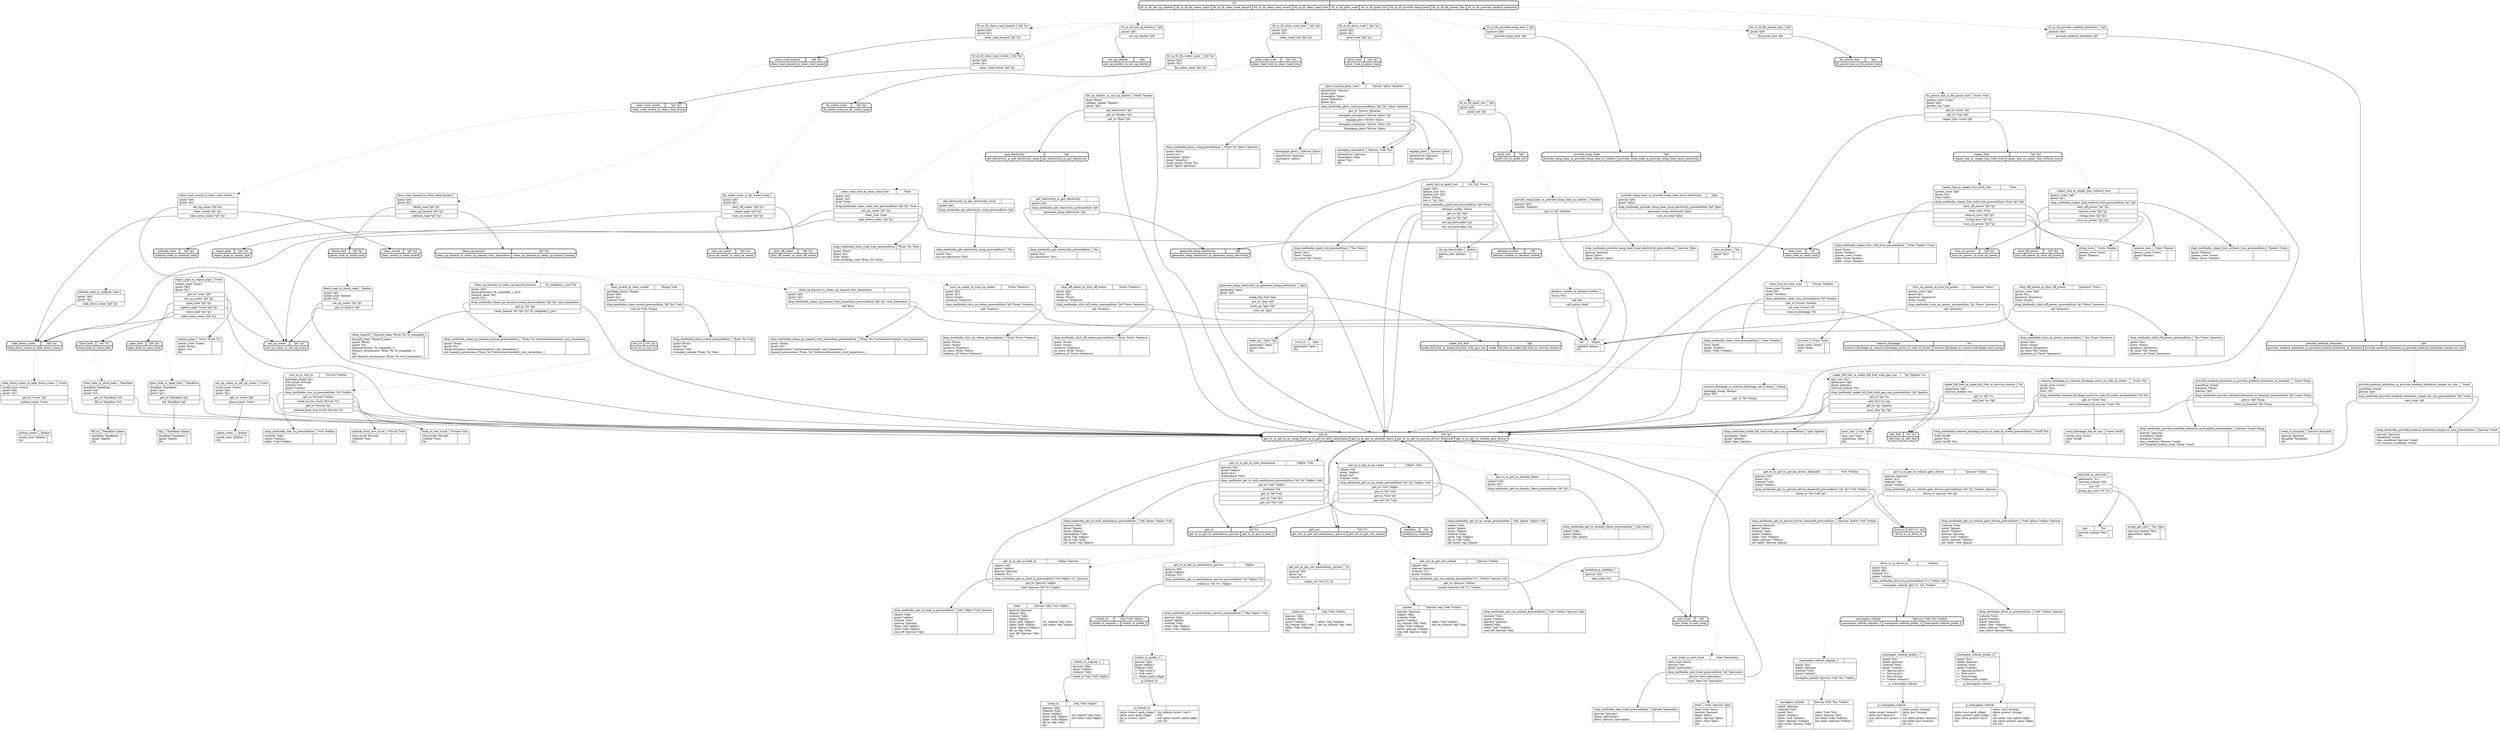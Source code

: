 // Generated by Hype
digraph "somedomain" {
  nodesep=1
  ranksep=1
  // Operators
  node [shape=record]
  "navegate_snowplow" [
    label="{{\N|?person ?veh ?loc}|{(plowdriver ?person)\l(snowplow ?veh)\l(point ?loc)\l(l4)\l|}}"
  ]
  "engage_plow" [
    label="{{\N|?person ?plow}|{(plowdriver ?person)\l(snowplow ?plow)\l(l4)\l|}}"
  ]
  "disengage_plow" [
    label="{{\N|?person ?plow}|{(plowdriver ?person)\l(snowplow ?plow)\l(l4)\l|}}"
  ]
  "navegate_vehicle" [
    label="{{\N|?person ?veh ?loc ?vehloc}|{(adult ?person)\l(vehicle ?veh)\l(point ?loc)\l(point ?vehloc)\l(atloc ?veh ?vehloc)\l(atloc ?person ?vehloc)\l(can_drive ?person ?veh)\l(l4)\l|(atloc ?veh ?loc)\l(atloc ?person ?loc)\lnot (atloc ?veh ?vehloc)\lnot (atloc ?person ?vehloc)\l}}"
  ]
  "climb_in" [
    label="{{\N|?obj ?veh ?objloc}|{(person ?obj)\l(vehicle ?veh)\l(point ?objloc)\l(atloc ?obj ?objloc)\l(atloc ?veh ?objloc)\l(fit_in ?obj ?veh)\l(l4)\l|(in_vehicle ?obj ?veh)\lnot (atloc ?obj ?objloc)\l}}"
  ]
  "climb_out" [
    label="{{\N|?obj ?veh ?vehloc}|{(person ?obj)\l(vehicle ?veh)\l(point ?vehloc)\l(in_vehicle ?obj ?veh)\l(atloc ?veh ?vehloc)\l(l4)\l|(atloc ?obj ?vehloc)\lnot (in_vehicle ?obj ?veh)\l}}"
  ]
  "load" [
    label="{{\N|?person ?obj ?veh ?objloc}|{(person ?person)\l(object ?obj)\l(vehicle ?veh)\l(point ?objloc)\l(atloc ?obj ?objloc)\l(atloc ?veh ?objloc)\l(atloc ?person ?objloc)\l(fit_in ?obj ?veh)\l(can_lift ?person ?obj)\l(l4)\l|(in_vehicle ?obj ?veh)\lnot (atloc ?obj ?objloc)\l}}"
  ]
  "unload" [
    label="{{\N|?person ?obj ?veh ?vehloc}|{(person ?person)\l(object ?obj)\l(vehicle ?veh)\l(point ?vehloc)\l(in_vehicle ?obj ?veh)\l(atloc ?veh ?vehloc)\l(atloc ?person ?vehloc)\l(can_lift ?person ?obj)\l(l4)\l|(atloc ?obj ?vehloc)\lnot (in_vehicle ?obj ?veh)\l}}"
  ]
  "treat" [
    label="{{\N|?emt ?person ?ploc}|{(emt_crew ?emt)\l(person ?person)\l(point ?ploc)\l(atloc ?person ?ploc)\l(atloc ?emt ?ploc)\l(l4)\l|}}"
  ]
  "treat_in_hospital" [
    label="{{\N|?person ?hospital}|{(person ?person)\l(hospital ?hospital)\l(l4)\l|}}"
  ]
  "call" [
    label="{{\N|?place}|{(callable ?place)\l(l4)\l|}}"
  ]
  "remove_wire" [
    label="{{\N|?crew ?lineloc}|{(power_crew ?crew)\l(point ?lineloc)\l(l4)\l|}}"
  ]
  "string_wire" [
    label="{{\N|?crew ?lineloc}|{(power_crew ?crew)\l(point ?lineloc)\l(l4)\l|}}"
  ]
  "carry_blockage_out_of_way" [
    label="{{\N|?crew ?stuff}|{(work_crew ?crew)\l(tree ?stuff)\l(l4)\l|}}"
  ]
  "cut_tree" [
    label="{{\N|?crew ?tree}|{(tree_crew ?crew)\l(tree ?tree)\l(l4)\l|}}"
  ]
  "hook_up" [
    label="{{\N|?gen ?loc}|{(generator ?gen)\l(point ?loc)\l(l4)\l|}}"
  ]
  "pour_into" [
    label="{{\N|?can ?gen}|{(gas_can ?can)\l(generator ?gen)\l(l4)\l|}}"
  ]
  "turn_on" [
    label="{{\N|?gen}|{(generator ?gen)\l(l4)\l|}}"
  ]
  "pay" [
    label="{{\N|?loc}|{(service_station ?loc)\l(l4)\l|}}"
  ]
  "pump_gas_into" [
    label="{{\N|?loc ?gen}|{(service_station ?loc)\l(generator ?gen)\l(l4)\l|}}"
  ]
  "turn_on_heat" [
    label="{{\N|?loc}|{(point ?loc)\l(l4)\l|}}"
  ]
  "set_up_barricades" [
    label="{{\N|?police}|{(police_unit ?police)\l(l4)\l|}}"
  ]
  "place_cones" [
    label="{{\N|?police}|{(work_crew ?police)\l(l4)\l|}}"
  ]
  "pickup_cones" [
    label="{{\N|?police}|{(work_crew ?police)\l(l4)\l|}}"
  ]
  "hook_to_tow_truck" [
    label="{{\N|?ttruck ?veh}|{(tow_truck ?ttruck)\l(vehicle ?veh)\l(l4)\l|}}"
  ]
  "unhook_from_tow_truck" [
    label="{{\N|?ttruck ?veh}|{(tow_truck ?ttruck)\l(vehicle ?veh)\l(l4)\l|}}"
  ]
  "dig" [
    label="{{\N|?backhoe ?place}|{(backhoe ?backhoe)\l(point ?place)\l(l4)\l|}}"
  ]
  "fill_in" [
    label="{{\N|?backhoe ?place}|{(backhoe ?backhoe)\l(point ?place)\l(l4)\l|}}"
  ]
  "replace_pipe" [
    label="{{\N|?crew ?from ?to}|{(water_crew ?crew)\l(point ?from)\l(point ?to)\l(l4)\l|}}"
  ]
  "clean_hazard" [
    label="{{\N|?hazard_team ?from ?to ?h_compiled_1}|{(hazard_team ?hazard_team)\l(point ?from)\l(point ?to)\l(hazardousness ?h_compiled_1)\l(hazard_seriousness ?from ?to ?h_compiled_1)\l(l4)\lnot (hazard_seriousness ?from ?to very_hazardous)\l|}}"
  ]
  "p_1navegate_vehicle" [
    label="{{\N|}|{(atloc pvan1 texaco1)\l(atloc pu1 texaco1)\l(can_drive pu1 pvan1)\l(l1)\l|(atloc pvan1 strong)\l(atloc pu1 strong)\l(l2)\lnot (atloc pvan1 texaco1)\lnot (atloc pu1 texaco1)\lnot (l1)\l}}"
  ]
  "p_2climb_in" [
    label="{{\N|}|{(atloc tcrew1 park_ridge)\l(atloc van1 park_ridge)\l(fit_in tcrew1 van1)\l(l2)\l|(in_vehicle tcrew1 van1)\l(l3)\lnot (atloc tcrew1 park_ridge)\lnot (l2)\l}}"
  ]
  "p_3navegate_vehicle" [
    label="{{\N|}|{(atloc van1 park_ridge)\l(atloc pcrew1 park_ridge)\l(can_drive pcrew1 van1)\l(l3)\l|(atloc van1 strong)\l(atloc pcrew1 strong)\l(l4)\lnot (atloc van1 park_ridge)\lnot (atloc pcrew1 park_ridge)\lnot (l3)\l}}"
  ]
  "shop_methodm_clear_road_tree_precondition" [
    label="{{\N|?from ?to ?tree}|{(point ?from)\l(point ?to)\l(tree ?tree)\l(tree_blocking_road ?from ?to ?tree)\l|}}"
  ]
  "shop_methodm_plow_road_precondition" [
    label="{{\N|?from ?to ?plow ?plowloc}|{(point ?from)\l(point ?to)\l(snowplow ?plow)\l(point ?plowloc)\l(road_snowy ?from ?to)\l(atloc ?plow ?plowloc)\l|}}"
  ]
  "shop_methodm_quell_riot_precondition" [
    label="{{\N|?loc ?town}|{(point ?loc)\l(town ?town)\l(in_town ?loc ?town)\l|}}"
  ]
  "shop_methodm_provide_temp_heat_local_electricity_precondition" [
    label="{{\N|?person ?ploc}|{(person ?person)\l(point ?ploc)\l(atloc ?person ?ploc)\l|}}"
  ]
  "shop_methodm_provide_medical_attention_in_hospital_precondition" [
    label="{{\N|?person ?cond ?hosp}|{(person ?person)\l(condition ?cond)\l(hospital ?hosp)\l(has_condition ?person ?cond)\lnot (hospital_doesnt_treat ?hosp ?cond)\l|}}"
  ]
  "shop_methodm_provide_medical_attention_simple_on_site_precondition" [
    label="{{\N|?person ?cond}|{(person ?person)\l(condition ?cond)\l(has_condition ?person ?cond)\lnot (serious_condition ?cond)\l|}}"
  ]
  "shop_methodm_clean_up_hazard_very_hazardous_precondition" [
    label="{{\N|?from ?to ?vartoconstconstant_very_hazardous_}|{(point ?from)\l(point ?to)\l(hazardousness ?vartoconstconstant_very_hazardous_)\l(hazard_seriousness ?from ?to ?vartoconstconstant_very_hazardous_)\l|}}"
  ]
  "shop_methodm_clean_up_hazard_normal_precondition" [
    label="{{\N|?from ?to ?vartoconstconstant_very_hazardous_}|{(point ?from)\l(point ?to)\l(hazardousness ?vartoconstconstant_very_hazardous_)\lnot (hazard_seriousness ?from ?to ?vartoconstconstant_very_hazardous_)\l|}}"
  ]
  "shop_methodm_get_electricity_noop_precondition" [
    label="{{\N|?loc}|{(point ?loc)\lnot (no_electricity ?loc)\l|}}"
  ]
  "shop_methodm_get_electricity_precondition" [
    label="{{\N|?loc}|{(point ?loc)\l(no_electricity ?loc)\l|}}"
  ]
  "shop_methodm_clear_wreck_precondition" [
    label="{{\N|?from ?to ?veh}|{(point ?from)\l(point ?to)\l(vehicle ?veh)\l(wrecked_vehicle ?from ?to ?veh)\l|}}"
  ]
  "shop_methodm_tow_to_precondition" [
    label="{{\N|?veh ?vehloc}|{(vehicle ?veh)\l(point ?vehloc)\l(atloc ?veh ?vehloc)\l|}}"
  ]
  "shop_methodm_clear_tree_precondition" [
    label="{{\N|?tree ?treeloc}|{(tree ?tree)\l(point ?treeloc)\l(atloc ?tree ?treeloc)\l|}}"
  ]
  "shop_methodm_remove_blockage_move_to_side_of_street_precondition" [
    label="{{\N|?stuff ?loc}|{(tree ?stuff)\l(point ?loc)\l(atloc ?stuff ?loc)\l|}}"
  ]
  "shop_methodm_make_full_fuel_with_gas_can_precondition" [
    label="{{\N|?gen ?genloc}|{(generator ?gen)\l(point ?genloc)\l(atloc ?gen ?genloc)\l|}}"
  ]
  "shop_methodm_repair_line_with_tree_precondition" [
    label="{{\N|?tree ?lineloc ?crew}|{(tree ?tree)\l(point ?lineloc)\l(power_crew ?crew)\l(atloc ?tree ?lineloc)\l(atloc ?crew ?lineloc)\l|}}"
  ]
  "shop_methodm_repair_line_without_tree_precondition" [
    label="{{\N|?lineloc ?crew}|{(point ?lineloc)\l(power_crew ?crew)\l(atloc ?crew ?lineloc)\l|}}"
  ]
  "shop_methodm_shut_off_power_precondition" [
    label="{{\N|?loc ?town ?powerco}|{(point ?loc)\l(town ?town)\l(powerco ?powerco)\l(in_town ?loc ?town)\l(powerco_of ?town ?powerco)\l|}}"
  ]
  "shop_methodm_turn_on_power_precondition" [
    label="{{\N|?loc ?town ?powerco}|{(point ?loc)\l(town ?town)\l(powerco ?powerco)\l(in_town ?loc ?town)\l(powerco_of ?town ?powerco)\l|}}"
  ]
  "shop_methodm_shut_off_water_precondition" [
    label="{{\N|?from ?town ?waterco}|{(point ?from)\l(town ?town)\l(waterco ?waterco)\l(in_town ?from ?town)\l(waterco_of ?town ?waterco)\l|}}"
  ]
  "shop_methodm_turn_on_water_precondition" [
    label="{{\N|?from ?town ?waterco}|{(point ?from)\l(town ?town)\l(waterco ?waterco)\l(in_town ?from ?town)\l(waterco_of ?town ?waterco)\l|}}"
  ]
  "shop_methodm_emt_treat_precondition" [
    label="{{\N|?person ?personloc}|{(person ?person)\l(point ?personloc)\l(atloc ?person ?personloc)\l|}}"
  ]
  "shop_methodm_get_to_already_there_precondition" [
    label="{{\N|?obj ?place}|{(object ?obj)\l(point ?place)\l(atloc ?obj ?place)\l|}}"
  ]
  "shop_methodm_get_to_person_drives_themself_precondition" [
    label="{{\N|?person ?place ?veh ?vehloc}|{(person ?person)\l(point ?place)\l(vehicle ?veh)\l(point ?vehloc)\l(atloc ?veh ?vehloc)\l(atloc ?person ?vehloc)\lnot (atloc ?person ?place)\l|}}"
  ]
  "shop_methodm_get_to_vehicle_gets_driven_precondition" [
    label="{{\N|?veh ?place ?vehloc ?person}|{(vehicle ?veh)\l(point ?place)\l(point ?vehloc)\l(person ?person)\l(atloc ?veh ?vehloc)\l(atloc ?person ?vehloc)\lnot (atloc ?veh ?place)\l|}}"
  ]
  "shop_methodm_get_to_as_cargo_precondition" [
    label="{{\N|?obj ?place ?objloc ?veh}|{(object ?obj)\l(point ?place)\l(point ?objloc)\l(vehicle ?veh)\l(atloc ?obj ?objloc)\l(fit_in ?obj ?veh)\lnot (atloc ?obj ?place)\l|}}"
  ]
  "shop_methodm_get_to_with_ambulance_precondition" [
    label="{{\N|?obj ?place ?objloc ?veh}|{(person ?obj)\l(point ?place)\l(point ?objloc)\l(ambulance ?veh)\l(atloc ?obj ?objloc)\l(fit_in ?obj ?veh)\lnot (atloc ?obj ?place)\l|}}"
  ]
  "shop_methodm_drive_to_precondition" [
    label="{{\N|?veh ?vehloc ?person}|{(vehicle ?veh)\l(point ?vehloc)\l(adult ?person)\l(atloc ?veh ?vehloc)\l(atloc ?person ?vehloc)\l(can_drive ?person ?veh)\l|}}"
  ]
  "shop_methodm_get_in_ambulatory_person_precondition" [
    label="{{\N|?obj ?objloc ?veh}|{(person ?obj)\l(point ?objloc)\l(vehicle ?veh)\l(atloc ?obj ?objloc)\l(atloc ?veh ?objloc)\l|}}"
  ]
  "shop_methodm_get_in_load_in_precondition" [
    label="{{\N|?obj ?objloc ?veh ?person}|{(object ?obj)\l(point ?objloc)\l(vehicle ?veh)\l(person ?person)\l(atloc ?obj ?objloc)\l(atloc ?veh ?objloc)\l(can_lift ?person ?obj)\l|}}"
  ]
  "shop_methodm_get_out_unload_precondition" [
    label="{{\N|?veh ?vehloc ?person ?obj}|{(vehicle ?veh)\l(point ?vehloc)\l(person ?person)\l(object ?obj)\l(atloc ?veh ?vehloc)\l(can_lift ?person ?obj)\l|}}"
  ]
  // Methods
  node [shape=Mrecord]
  "tlt" [
    style=bold
    label="{{\N|}|{<0>tlt_m_tlt_set_up_shelter|<1>tlt_m_tlt_fix_water_main|<2>tlt_m_tlt_clear_road_hazard|<3>tlt_m_tlt_clear_road_wreck|<4>tlt_m_tlt_clear_road_tree|<5>tlt_m_tlt_plow_road|<6>tlt_m_tlt_quell_riot|<7>tlt_m_tlt_provide_temp_heat|<8>tlt_m_tlt_fix_power_line|<9>tlt_m_tlt_provide_medical_attention}}"
  ]
  "tlt_m_tlt_set_up_shelter" [
    label="{{\N|?p0}|(point ?p0)\l|<0>set_up_shelter ?p0}"
  ]
  "tlt":0 -> "tlt_m_tlt_set_up_shelter" [style=dotted]
  "tlt_m_tlt_set_up_shelter":0 -> "set_up_shelter"
  "tlt_m_tlt_fix_water_main" [
    label="{{\N|?p0 ?p1}|(point ?p0)\l(point ?p1)\l|<0>fix_water_main ?p0 ?p1}"
  ]
  "tlt":1 -> "tlt_m_tlt_fix_water_main" [style=dotted]
  "tlt_m_tlt_fix_water_main":0 -> "fix_water_main"
  "tlt_m_tlt_clear_road_hazard" [
    label="{{\N|?p0 ?p1}|(point ?p0)\l(point ?p1)\l|<0>clear_road_hazard ?p0 ?p1}"
  ]
  "tlt":2 -> "tlt_m_tlt_clear_road_hazard" [style=dotted]
  "tlt_m_tlt_clear_road_hazard":0 -> "clear_road_hazard"
  "tlt_m_tlt_clear_road_wreck" [
    label="{{\N|?p0 ?p1}|(point ?p0)\l(point ?p1)\l|<0>clear_road_wreck ?p0 ?p1}"
  ]
  "tlt":3 -> "tlt_m_tlt_clear_road_wreck" [style=dotted]
  "tlt_m_tlt_clear_road_wreck":0 -> "clear_road_wreck"
  "tlt_m_tlt_clear_road_tree" [
    label="{{\N|?p0 ?p1}|(point ?p0)\l(point ?p1)\l|<0>clear_road_tree ?p0 ?p1}"
  ]
  "tlt":4 -> "tlt_m_tlt_clear_road_tree" [style=dotted]
  "tlt_m_tlt_clear_road_tree":0 -> "clear_road_tree"
  "tlt_m_tlt_plow_road" [
    label="{{\N|?p0 ?p1}|(point ?p0)\l(point ?p1)\l|<0>plow_road ?p0 ?p1}"
  ]
  "tlt":5 -> "tlt_m_tlt_plow_road" [style=dotted]
  "tlt_m_tlt_plow_road":0 -> "plow_road"
  "tlt_m_tlt_quell_riot" [
    label="{{\N|?p0}|(point ?p0)\l|<0>quell_riot ?p0}"
  ]
  "tlt":6 -> "tlt_m_tlt_quell_riot" [style=dotted]
  "tlt_m_tlt_quell_riot":0 -> "quell_riot"
  "tlt_m_tlt_provide_temp_heat" [
    label="{{\N|?p0}|(person ?p0)\l|<0>provide_temp_heat ?p0}"
  ]
  "tlt":7 -> "tlt_m_tlt_provide_temp_heat" [style=dotted]
  "tlt_m_tlt_provide_temp_heat":0 -> "provide_temp_heat"
  "tlt_m_tlt_fix_power_line" [
    label="{{\N|?p0}|(point ?p0)\l|<0>fix_power_line ?p0}"
  ]
  "tlt":8 -> "tlt_m_tlt_fix_power_line" [style=dotted]
  "tlt_m_tlt_fix_power_line":0 -> "fix_power_line"
  "tlt_m_tlt_provide_medical_attention" [
    label="{{\N|?p0}|(person ?p0)\l|<0>provide_medical_attention ?p0}"
  ]
  "tlt":9 -> "tlt_m_tlt_provide_medical_attention" [style=dotted]
  "tlt_m_tlt_provide_medical_attention":0 -> "provide_medical_attention"
  "set_up_shelter" [
    style=bold
    label="{{\N|?p0}|{<0>set_up_shelter_m_set_up_shelter}}"
  ]
  "set_up_shelter_m_set_up_shelter" [
    label="{{\N|?food ?leader}|(food ?food)\l(shelter_leader ?leader)\l(point ?p0)\l|<0>get_electricity ?p0|<1>get_to ?leader ?p0|<2>get_to ?food ?p0}"
  ]
  "set_up_shelter":0 -> "set_up_shelter_m_set_up_shelter" [style=dotted]
  "set_up_shelter_m_set_up_shelter":0 -> "get_electricity"
  "set_up_shelter_m_set_up_shelter":1 -> "get_to"
  "set_up_shelter_m_set_up_shelter":2 -> "get_to"
  "fix_water_main" [
    style=bold
    label="{{\N|?p0 ?p1}|{<0>fix_water_main_m_fix_water_main}}"
  ]
  "fix_water_main_m_fix_water_main" [
    label="{{\N|}|(point ?p0)\l(point ?p1)\l|<0>shut_off_water ?p0 ?p1|<1>repair_pipe ?p0 ?p1|<2>turn_on_water ?p0 ?p1}"
  ]
  "fix_water_main":0 -> "fix_water_main_m_fix_water_main" [style=dotted]
  "fix_water_main_m_fix_water_main":0 -> "shut_off_water"
  "fix_water_main_m_fix_water_main":1 -> "repair_pipe"
  "fix_water_main_m_fix_water_main":2 -> "turn_on_water"
  "clear_road_hazard" [
    style=bold
    label="{{\N|?p0 ?p1}|{<0>clear_road_hazard_m_clear_road_hazard}}"
  ]
  "clear_road_hazard_m_clear_road_hazard" [
    label="{{\N|}|(point ?p0)\l(point ?p1)\l|<0>block_road ?p0 ?p1|<1>clean_up_hazard ?p0 ?p1|<2>unblock_road ?p0 ?p1}"
  ]
  "clear_road_hazard":0 -> "clear_road_hazard_m_clear_road_hazard" [style=dotted]
  "clear_road_hazard_m_clear_road_hazard":0 -> "block_road"
  "clear_road_hazard_m_clear_road_hazard":1 -> "clean_up_hazard"
  "clear_road_hazard_m_clear_road_hazard":2 -> "unblock_road"
  "clear_road_wreck" [
    style=bold
    label="{{\N|?p0 ?p1}|{<0>clear_road_wreck_m_clear_road_wreck}}"
  ]
  "clear_road_wreck_m_clear_road_wreck" [
    label="{{\N|}|(point ?p0)\l(point ?p1)\l|<0>set_up_cones ?p0 ?p1|<1>clear_wreck ?p0 ?p1|<2>take_down_cones ?p0 ?p1}"
  ]
  "clear_road_wreck":0 -> "clear_road_wreck_m_clear_road_wreck" [style=dotted]
  "clear_road_wreck_m_clear_road_wreck":0 -> "set_up_cones"
  "clear_road_wreck_m_clear_road_wreck":1 -> "clear_wreck"
  "clear_road_wreck_m_clear_road_wreck":2 -> "take_down_cones"
  "clear_road_tree" [
    style=bold
    label="{{\N|?p0 ?p1}|{<0>clear_road_tree_m_clear_road_tree}}"
  ]
  "clear_road_tree_m_clear_road_tree" [
    label="{{\N|?tree}|(point ?p0)\l(point ?p1)\l(tree ?tree)\l|<0>shop_methodm_clear_road_tree_precondition ?p0 ?p1 ?tree|<1>set_up_cones ?p0 ?p1|<2>clear_tree ?tree|<3>take_down_cones ?p0 ?p1}"
  ]
  "clear_road_tree":0 -> "clear_road_tree_m_clear_road_tree" [style=dotted]
  "clear_road_tree_m_clear_road_tree":0 -> "shop_methodm_clear_road_tree_precondition"
  "clear_road_tree_m_clear_road_tree":1 -> "set_up_cones"
  "clear_road_tree_m_clear_road_tree":2 -> "clear_tree"
  "clear_road_tree_m_clear_road_tree":3 -> "take_down_cones"
  "plow_road" [
    style=bold
    label="{{\N|?p0 ?p1}|{<0>plow_road_m_plow_road}}"
  ]
  "plow_road_m_plow_road" [
    label="{{\N|?driver ?plow ?plowloc}|(plowdriver ?driver)\l(point ?p0)\l(snowplow ?plow)\l(point ?plowloc)\l(point ?p1)\l|<0>shop_methodm_plow_road_precondition ?p0 ?p1 ?plow ?plowloc|<1>get_to ?driver ?plowloc|<2>navegate_snowplow ?driver ?plow ?p0|<3>engage_plow ?driver ?plow|<4>navegate_snowplow ?driver ?plow ?p1|<5>disengage_plow ?driver ?plow}"
  ]
  "plow_road":0 -> "plow_road_m_plow_road" [style=dotted]
  "plow_road_m_plow_road":0 -> "shop_methodm_plow_road_precondition"
  "plow_road_m_plow_road":1 -> "get_to"
  "plow_road_m_plow_road":2 -> "navegate_snowplow"
  "plow_road_m_plow_road":3 -> "engage_plow"
  "plow_road_m_plow_road":4 -> "navegate_snowplow"
  "plow_road_m_plow_road":5 -> "disengage_plow"
  "quell_riot" [
    style=bold
    label="{{\N|?p0}|{<0>quell_riot_m_quell_riot}}"
  ]
  "quell_riot_m_quell_riot" [
    label="{{\N|?p1 ?p2 ?town}|(point ?p0)\l(police_unit ?p1)\l(police_unit ?p2)\l(town ?town)\lnot (= ?p1 ?p2)\l|<0>shop_methodm_quell_riot_precondition ?p0 ?town|<1>declare_curfew ?town|<2>get_to ?p1 ?p0|<3>get_to ?p2 ?p0|<4>set_up_barricades ?p1|<5>set_up_barricades ?p2}"
  ]
  "quell_riot":0 -> "quell_riot_m_quell_riot" [style=dotted]
  "quell_riot_m_quell_riot":0 -> "shop_methodm_quell_riot_precondition"
  "quell_riot_m_quell_riot":1 -> "declare_curfew"
  "quell_riot_m_quell_riot":2 -> "get_to"
  "quell_riot_m_quell_riot":3 -> "get_to"
  "quell_riot_m_quell_riot":4 -> "set_up_barricades"
  "quell_riot_m_quell_riot":5 -> "set_up_barricades"
  "provide_temp_heat" [
    style=bold
    label="{{\N|?p0}|{<0>provide_temp_heat_m_provide_temp_heat_to_shelter|<1>provide_temp_heat_m_provide_temp_heat_local_electricity}}"
  ]
  "provide_temp_heat_m_provide_temp_heat_to_shelter" [
    label="{{\N|?shelter}|(person ?p0)\l(shelter ?shelter)\l|<0>get_to ?p0 ?shelter}"
  ]
  "provide_temp_heat":0 -> "provide_temp_heat_m_provide_temp_heat_to_shelter" [style=dotted]
  "provide_temp_heat_m_provide_temp_heat_to_shelter":0 -> "get_to"
  "provide_temp_heat_m_provide_temp_heat_local_electricity" [
    label="{{\N|?ploc}|(person ?p0)\l(point ?ploc)\l|<0>shop_methodm_provide_temp_heat_local_electricity_precondition ?p0 ?ploc|<1>generate_temp_electricity ?ploc|<2>turn_on_heat ?ploc}"
  ]
  "provide_temp_heat":1 -> "provide_temp_heat_m_provide_temp_heat_local_electricity" [style=dotted]
  "provide_temp_heat_m_provide_temp_heat_local_electricity":0 -> "shop_methodm_provide_temp_heat_local_electricity_precondition"
  "provide_temp_heat_m_provide_temp_heat_local_electricity":1 -> "generate_temp_electricity"
  "provide_temp_heat_m_provide_temp_heat_local_electricity":2 -> "turn_on_heat"
  "fix_power_line" [
    style=bold
    label="{{\N|?p0}|{<0>fix_power_line_m_fix_power_line}}"
  ]
  "fix_power_line_m_fix_power_line" [
    label="{{\N|?crew ?van}|(power_crew ?crew)\l(point ?p0)\l(power_van ?van)\l|<0>get_to ?crew ?p0|<1>get_to ?van ?p0|<2>repair_line ?crew ?p0}"
  ]
  "fix_power_line":0 -> "fix_power_line_m_fix_power_line" [style=dotted]
  "fix_power_line_m_fix_power_line":0 -> "get_to"
  "fix_power_line_m_fix_power_line":1 -> "get_to"
  "fix_power_line_m_fix_power_line":2 -> "repair_line"
  "provide_medical_attention" [
    style=bold
    label="{{\N|?p0}|{<0>provide_medical_attention_m_provide_medical_attention_in_hospital|<1>provide_medical_attention_m_provide_medical_attention_simple_on_site}}"
  ]
  "provide_medical_attention_m_provide_medical_attention_in_hospital" [
    label="{{\N|?cond ?hosp}|(condition ?cond)\l(hospital ?hosp)\l(person ?p0)\l|<0>shop_methodm_provide_medical_attention_in_hospital_precondition ?p0 ?cond ?hosp|<1>get_to ?p0 ?hosp|<2>treat_in_hospital ?p0 ?hosp}"
  ]
  "provide_medical_attention":0 -> "provide_medical_attention_m_provide_medical_attention_in_hospital" [style=dotted]
  "provide_medical_attention_m_provide_medical_attention_in_hospital":0 -> "shop_methodm_provide_medical_attention_in_hospital_precondition"
  "provide_medical_attention_m_provide_medical_attention_in_hospital":1 -> "get_to"
  "provide_medical_attention_m_provide_medical_attention_in_hospital":2 -> "treat_in_hospital"
  "provide_medical_attention_m_provide_medical_attention_simple_on_site" [
    label="{{\N|?cond}|(condition ?cond)\l(person ?p0)\l|<0>shop_methodm_provide_medical_attention_simple_on_site_precondition ?p0 ?cond|<1>emt_treat ?p0}"
  ]
  "provide_medical_attention":1 -> "provide_medical_attention_m_provide_medical_attention_simple_on_site" [style=dotted]
  "provide_medical_attention_m_provide_medical_attention_simple_on_site":0 -> "shop_methodm_provide_medical_attention_simple_on_site_precondition"
  "provide_medical_attention_m_provide_medical_attention_simple_on_site":1 -> "emt_treat"
  "turn_on_power" [
    style=bold
    label="{{\N|?p0 ?p1}|{<0>turn_on_power_m_turn_on_power}}"
  ]
  "turn_on_power_m_turn_on_power" [
    label="{{\N|?powerco ?town}|(power_crew ?p0)\l(point ?p1)\l(powerco ?powerco)\l(town ?town)\l|<0>shop_methodm_turn_on_power_precondition ?p1 ?town ?powerco|<1>call ?powerco}"
  ]
  "turn_on_power":0 -> "turn_on_power_m_turn_on_power" [style=dotted]
  "turn_on_power_m_turn_on_power":0 -> "shop_methodm_turn_on_power_precondition"
  "turn_on_power_m_turn_on_power":1 -> "call"
  "clear_tree" [
    style=bold
    label="{{\N|?t0}|{<0>clear_tree_m_clear_tree}}"
  ]
  "clear_tree_m_clear_tree" [
    label="{{\N|?tcrew ?treeloc}|(tree_crew ?tcrew)\l(tree ?t0)\l(point ?treeloc)\l|<0>shop_methodm_clear_tree_precondition ?t0 ?treeloc|<1>get_to ?tcrew ?treeloc|<2>cut_tree ?tcrew ?t0|<3>remove_blockage ?t0}"
  ]
  "clear_tree":0 -> "clear_tree_m_clear_tree" [style=dotted]
  "clear_tree_m_clear_tree":0 -> "shop_methodm_clear_tree_precondition"
  "clear_tree_m_clear_tree":1 -> "get_to"
  "clear_tree_m_clear_tree":2 -> "cut_tree"
  "clear_tree_m_clear_tree":3 -> "remove_blockage"
  "close_hole" [
    style=bold
    label="{{\N|?u0 ?u1}|{<0>close_hole_m_close_hole}}"
  ]
  "close_hole_m_close_hole" [
    label="{{\N|?backhoe}|(backhoe ?backhoe)\l(point ?u0)\l(point ?u1)\l|<0>get_to ?backhoe ?u0|<1>fill_in ?backhoe ?u0}"
  ]
  "close_hole":0 -> "close_hole_m_close_hole" [style=dotted]
  "close_hole_m_close_hole":0 -> "get_to"
  "close_hole_m_close_hole":1 -> "fill_in"
  "clear_wreck" [
    style=bold
    label="{{\N|?p0 ?p1}|{<0>clear_wreck_m_clear_wreck}}"
  ]
  "clear_wreck_m_clear_wreck" [
    label="{{\N|?dump ?veh}|(garbage_dump ?dump)\l(point ?p0)\l(point ?p1)\l(vehicle ?veh)\l|<0>shop_methodm_clear_wreck_precondition ?p0 ?p1 ?veh|<1>tow_to ?veh ?dump}"
  ]
  "clear_wreck":0 -> "clear_wreck_m_clear_wreck" [style=dotted]
  "clear_wreck_m_clear_wreck":0 -> "shop_methodm_clear_wreck_precondition"
  "clear_wreck_m_clear_wreck":1 -> "tow_to"
  "set_up_cones" [
    style=bold
    label="{{\N|?p0 ?p1}|{<0>set_up_cones_m_set_up_cones}}"
  ]
  "set_up_cones_m_set_up_cones" [
    label="{{\N|?crew}|(work_crew ?crew)\l(point ?p0)\l(point ?p1)\l|<0>get_to ?crew ?p0|<1>place_cones ?crew}"
  ]
  "set_up_cones":0 -> "set_up_cones_m_set_up_cones" [style=dotted]
  "set_up_cones_m_set_up_cones":0 -> "get_to"
  "set_up_cones_m_set_up_cones":1 -> "place_cones"
  "get_in" [
    style=bold
    label="{{\N|?o0 ?v1}|{<0>get_in_m_get_in_ambulatory_person|<1>get_in_m_get_in_load_in}}"
  ]
  "get_in_m_get_in_ambulatory_person" [
    label="{{\N|?objloc}|(person ?o0)\l(point ?objloc)\l(vehicle ?v1)\l|<0>shop_methodm_get_in_ambulatory_person_precondition ?o0 ?objloc ?v1|<1>cclimb_in ?o0 ?v1 ?objloc}"
  ]
  "get_in":0 -> "get_in_m_get_in_ambulatory_person" [style=dotted]
  "get_in_m_get_in_ambulatory_person":0 -> "shop_methodm_get_in_ambulatory_person_precondition"
  "get_in_m_get_in_ambulatory_person":1 -> "cclimb_in"
  "get_in_m_get_in_load_in" [
    label="{{\N|?objloc ?person}|(object ?o0)\l(point ?objloc)\l(person ?person)\l(vehicle ?v1)\l|<0>shop_methodm_get_in_load_in_precondition ?o0 ?objloc ?v1 ?person|<1>get_to ?person ?objloc|<2>load ?person ?o0 ?v1 ?objloc}"
  ]
  "get_in":1 -> "get_in_m_get_in_load_in" [style=dotted]
  "get_in_m_get_in_load_in":0 -> "shop_methodm_get_in_load_in_precondition"
  "get_in_m_get_in_load_in":1 -> "get_to"
  "get_in_m_get_in_load_in":2 -> "load"
  "get_to" [
    style=bold
    label="{{\N|?o0 ?p1}|{<0>get_to_m_get_to_as_cargo|<1>get_to_m_get_to_with_ambulance|<2>get_to_m_get_to_already_there|<3>get_to_m_get_to_person_drives_themself|<4>get_to_m_get_to_vehicle_gets_driven}}"
  ]
  "get_to_m_get_to_as_cargo" [
    label="{{\N|?objloc ?veh}|(object ?o0)\l(point ?objloc)\l(point ?p1)\l(vehicle ?veh)\l|<0>shop_methodm_get_to_as_cargo_precondition ?o0 ?p1 ?objloc ?veh|<1>get_to ?veh ?objloc|<2>get_in ?o0 ?veh|<3>get_to ?veh ?p1|<4>get_out ?o0 ?veh}"
  ]
  "get_to":0 -> "get_to_m_get_to_as_cargo" [style=dotted]
  "get_to_m_get_to_as_cargo":0 -> "shop_methodm_get_to_as_cargo_precondition"
  "get_to_m_get_to_as_cargo":1 -> "get_to"
  "get_to_m_get_to_as_cargo":2 -> "get_in"
  "get_to_m_get_to_as_cargo":3 -> "get_to"
  "get_to_m_get_to_as_cargo":4 -> "get_out"
  "get_to_m_get_to_with_ambulance" [
    label="{{\N|?objloc ?veh}|(person ?o0)\l(point ?objloc)\l(point ?p1)\l(ambulance ?veh)\l|<0>shop_methodm_get_to_with_ambulance_precondition ?o0 ?p1 ?objloc ?veh|<1>get_to ?veh ?objloc|<2>stabilize ?o0|<3>get_in ?o0 ?veh|<4>get_to ?veh ?p1|<5>get_out ?o0 ?veh}"
  ]
  "get_to":1 -> "get_to_m_get_to_with_ambulance" [style=dotted]
  "get_to_m_get_to_with_ambulance":0 -> "shop_methodm_get_to_with_ambulance_precondition"
  "get_to_m_get_to_with_ambulance":1 -> "get_to"
  "get_to_m_get_to_with_ambulance":2 -> "stabilize"
  "get_to_m_get_to_with_ambulance":3 -> "get_in"
  "get_to_m_get_to_with_ambulance":4 -> "get_to"
  "get_to_m_get_to_with_ambulance":5 -> "get_out"
  "get_to_m_get_to_already_there" [
    label="{{\N|}|(object ?o0)\l(point ?p1)\l|<0>shop_methodm_get_to_already_there_precondition ?o0 ?p1}"
  ]
  "get_to":2 -> "get_to_m_get_to_already_there" [style=dotted]
  "get_to_m_get_to_already_there":0 -> "shop_methodm_get_to_already_there_precondition"
  "get_to_m_get_to_person_drives_themself" [
    label="{{\N|?veh ?vehloc}|(person ?o0)\l(point ?p1)\l(vehicle ?veh)\l(point ?vehloc)\l|<0>shop_methodm_get_to_person_drives_themself_precondition ?o0 ?p1 ?veh ?vehloc|<1>drive_to ?o0 ?veh ?p1}"
  ]
  "get_to":3 -> "get_to_m_get_to_person_drives_themself" [style=dotted]
  "get_to_m_get_to_person_drives_themself":0 -> "shop_methodm_get_to_person_drives_themself_precondition"
  "get_to_m_get_to_person_drives_themself":1 -> "drive_to"
  "get_to_m_get_to_vehicle_gets_driven" [
    label="{{\N|?person ?vehloc}|(person ?person)\l(point ?p1)\l(vehicle ?o0)\l(point ?vehloc)\l|<0>shop_methodm_get_to_vehicle_gets_driven_precondition ?o0 ?p1 ?vehloc ?person|<1>drive_to ?person ?o0 ?p1}"
  ]
  "get_to":4 -> "get_to_m_get_to_vehicle_gets_driven" [style=dotted]
  "get_to_m_get_to_vehicle_gets_driven":0 -> "shop_methodm_get_to_vehicle_gets_driven_precondition"
  "get_to_m_get_to_vehicle_gets_driven":1 -> "drive_to"
  "remove_blockage" [
    style=bold
    label="{{\N|?t0}|{<0>remove_blockage_m_remove_blockage_move_to_side_of_street|<1>remove_blockage_m_remove_blockage_carry_away}}"
  ]
  "remove_blockage_m_remove_blockage_move_to_side_of_street" [
    label="{{\N|?crew ?loc}|(work_crew ?crew)\l(point ?loc)\l(tree ?t0)\l|<0>shop_methodm_remove_blockage_move_to_side_of_street_precondition ?t0 ?loc|<1>get_to ?crew ?loc|<2>carry_blockage_out_of_way ?crew ?t0}"
  ]
  "remove_blockage":0 -> "remove_blockage_m_remove_blockage_move_to_side_of_street" [style=dotted]
  "remove_blockage_m_remove_blockage_move_to_side_of_street":0 -> "shop_methodm_remove_blockage_move_to_side_of_street_precondition"
  "remove_blockage_m_remove_blockage_move_to_side_of_street":1 -> "get_to"
  "remove_blockage_m_remove_blockage_move_to_side_of_street":2 -> "carry_blockage_out_of_way"
  "remove_blockage_m_remove_blockage_carry_away" [
    label="{{\N|?dump}|(garbage_dump ?dump)\l(tree ?t0)\l|<0>get_to ?t0 ?dump}"
  ]
  "remove_blockage":1 -> "remove_blockage_m_remove_blockage_carry_away" [style=dotted]
  "remove_blockage_m_remove_blockage_carry_away":0 -> "get_to"
  "block_road" [
    style=bold
    label="{{\N|?p0 ?p1}|{<0>block_road_m_block_road}}"
  ]
  "block_road_m_block_road" [
    label="{{\N|?police}|(point ?p0)\l(police_unit ?police)\l(point ?p1)\l|<0>set_up_cones ?p0 ?p1|<1>get_to ?police ?p0}"
  ]
  "block_road":0 -> "block_road_m_block_road" [style=dotted]
  "block_road_m_block_road":0 -> "set_up_cones"
  "block_road_m_block_road":1 -> "get_to"
  "take_down_cones" [
    style=bold
    label="{{\N|?p0 ?p1}|{<0>take_down_cones_m_take_down_cones}}"
  ]
  "take_down_cones_m_take_down_cones" [
    label="{{\N|?crew}|(work_crew ?crew)\l(point ?p0)\l(point ?p1)\l|<0>get_to ?crew ?p0|<1>pickup_cones ?crew}"
  ]
  "take_down_cones":0 -> "take_down_cones_m_take_down_cones" [style=dotted]
  "take_down_cones_m_take_down_cones":0 -> "get_to"
  "take_down_cones_m_take_down_cones":1 -> "pickup_cones"
  "shut_off_power" [
    style=bold
    label="{{\N|?p0 ?p1}|{<0>shut_off_power_m_shut_off_power}}"
  ]
  "shut_off_power_m_shut_off_power" [
    label="{{\N|?powerco ?town}|(power_crew ?p0)\l(point ?p1)\l(powerco ?powerco)\l(town ?town)\l|<0>shop_methodm_shut_off_power_precondition ?p1 ?town ?powerco|<1>call ?powerco}"
  ]
  "shut_off_power":0 -> "shut_off_power_m_shut_off_power" [style=dotted]
  "shut_off_power_m_shut_off_power":0 -> "shop_methodm_shut_off_power_precondition"
  "shut_off_power_m_shut_off_power":1 -> "call"
  "open_hole" [
    style=bold
    label="{{\N|?p0 ?p1}|{<0>open_hole_m_open_hole}}"
  ]
  "open_hole_m_open_hole" [
    label="{{\N|?backhoe}|(backhoe ?backhoe)\l(point ?p0)\l(point ?p1)\l|<0>get_to ?backhoe ?p0|<1>dig ?backhoe ?p0}"
  ]
  "open_hole":0 -> "open_hole_m_open_hole" [style=dotted]
  "open_hole_m_open_hole":0 -> "get_to"
  "open_hole_m_open_hole":1 -> "dig"
  "declare_curfew" [
    style=bold
    label="{{\N|?t0}|{<0>declare_curfew_m_declare_curfew}}"
  ]
  "declare_curfew_m_declare_curfew" [
    label="{{\N|}|(town ?t0)\l|<0>call ebs|<1>call police_chief}"
  ]
  "declare_curfew":0 -> "declare_curfew_m_declare_curfew" [style=dotted]
  "declare_curfew_m_declare_curfew":0 -> "call"
  "declare_curfew_m_declare_curfew":1 -> "call"
  "turn_on_water" [
    style=bold
    label="{{\N|?p0 ?p1}|{<0>turn_on_water_m_turn_on_water}}"
  ]
  "turn_on_water_m_turn_on_water" [
    label="{{\N|?town ?waterco}|(point ?p0)\l(point ?p1)\l(town ?town)\l(waterco ?waterco)\l|<0>shop_methodm_turn_on_water_precondition ?p0 ?town ?waterco|<1>call ?waterco}"
  ]
  "turn_on_water":0 -> "turn_on_water_m_turn_on_water" [style=dotted]
  "turn_on_water_m_turn_on_water":0 -> "shop_methodm_turn_on_water_precondition"
  "turn_on_water_m_turn_on_water":1 -> "call"
  "shut_off_water" [
    style=bold
    label="{{\N|?p0 ?p1}|{<0>shut_off_water_m_shut_off_water}}"
  ]
  "shut_off_water_m_shut_off_water" [
    label="{{\N|?town ?waterco}|(point ?p0)\l(point ?p1)\l(town ?town)\l(waterco ?waterco)\l|<0>shop_methodm_shut_off_water_precondition ?p0 ?town ?waterco|<1>call ?waterco}"
  ]
  "shut_off_water":0 -> "shut_off_water_m_shut_off_water" [style=dotted]
  "shut_off_water_m_shut_off_water":0 -> "shop_methodm_shut_off_water_precondition"
  "shut_off_water_m_shut_off_water":1 -> "call"
  "clean_up_hazard" [
    style=bold
    label="{{\N|?p0 ?p1}|{<0>clean_up_hazard_m_clean_up_hazard_very_hazardous|<1>clean_up_hazard_m_clean_up_hazard_normal}}"
  ]
  "clean_up_hazard_m_clean_up_hazard_very_hazardous" [
    label="{{\N|}|(point ?p0)\l(point ?p1)\l|<0>shop_methodm_clean_up_hazard_very_hazardous_precondition ?p0 ?p1 very_hazardous|<1>call fema}"
  ]
  "clean_up_hazard":0 -> "clean_up_hazard_m_clean_up_hazard_very_hazardous" [style=dotted]
  "clean_up_hazard_m_clean_up_hazard_very_hazardous":0 -> "shop_methodm_clean_up_hazard_very_hazardous_precondition"
  "clean_up_hazard_m_clean_up_hazard_very_hazardous":1 -> "call"
  "clean_up_hazard_m_clean_up_hazard_normal" [
    label="{{\N|?h_compiled_1_ps3 ?ht}|(point ?p0)\l(hazardousness ?h_compiled_1_ps3)\l(hazard_team ?ht)\l(point ?p1)\l|<0>shop_methodm_clean_up_hazard_normal_precondition ?p0 ?p1 very_hazardous|<1>get_to ?ht ?p0|<2>clean_hazard ?ht ?p0 ?p1 ?h_compiled_1_ps3}"
  ]
  "clean_up_hazard":1 -> "clean_up_hazard_m_clean_up_hazard_normal" [style=dotted]
  "clean_up_hazard_m_clean_up_hazard_normal":0 -> "shop_methodm_clean_up_hazard_normal_precondition"
  "clean_up_hazard_m_clean_up_hazard_normal":1 -> "get_to"
  "clean_up_hazard_m_clean_up_hazard_normal":2 -> "clean_hazard"
  "drive_to" [
    style=bold
    label="{{\N|?p0 ?v1 ?p2}|{<0>drive_to_m_drive_to}}"
  ]
  "drive_to_m_drive_to" [
    label="{{\N|?vehloc}|(point ?p2)\l(adult ?p0)\l(vehicle ?v1)\l(point ?vehloc)\l|<0>shop_methodm_drive_to_precondition ?v1 ?vehloc ?p0|<1>cnavegate_vehicle ?p0 ?v1 ?p2 ?vehloc}"
  ]
  "drive_to":0 -> "drive_to_m_drive_to" [style=dotted]
  "drive_to_m_drive_to":0 -> "shop_methodm_drive_to_precondition"
  "drive_to_m_drive_to":1 -> "cnavegate_vehicle"
  "stabilize" [
    style=bold
    label="{{\N|?o0}|{<0>stabilize_m_stabilize}}"
  ]
  "stabilize_m_stabilize" [
    label="{{\N|}|(person ?o0)\l|<0>emt_treat ?o0}"
  ]
  "stabilize":0 -> "stabilize_m_stabilize" [style=dotted]
  "stabilize_m_stabilize":0 -> "emt_treat"
  "unblock_road" [
    style=bold
    label="{{\N|?p0 ?p1}|{<0>unblock_road_m_unblock_road}}"
  ]
  "unblock_road_m_unblock_road" [
    label="{{\N|}|(point ?p0)\l(point ?p1)\l|<0>take_down_cones ?p0 ?p1}"
  ]
  "unblock_road":0 -> "unblock_road_m_unblock_road" [style=dotted]
  "unblock_road_m_unblock_road":0 -> "take_down_cones"
  "tow_to" [
    style=bold
    label="{{\N|?v0 ?g1}|{<0>tow_to_m_tow_to}}"
  ]
  "tow_to_m_tow_to" [
    label="{{\N|?ttruck ?vehloc}|(garbage_dump ?g1)\l(tow_truck ?ttruck)\l(vehicle ?v0)\l(point ?vehloc)\l|<0>shop_methodm_tow_to_precondition ?v0 ?vehloc|<1>get_to ?ttruck ?vehloc|<2>hook_to_tow_truck ?ttruck ?v0|<3>get_to ?ttruck ?g1|<4>unhook_from_tow_truck ?ttruck ?v0}"
  ]
  "tow_to":0 -> "tow_to_m_tow_to" [style=dotted]
  "tow_to_m_tow_to":0 -> "shop_methodm_tow_to_precondition"
  "tow_to_m_tow_to":1 -> "get_to"
  "tow_to_m_tow_to":2 -> "hook_to_tow_truck"
  "tow_to_m_tow_to":3 -> "get_to"
  "tow_to_m_tow_to":4 -> "unhook_from_tow_truck"
  "repair_line" [
    style=bold
    label="{{\N|?p0 ?p1}|{<0>repair_line_m_repair_line_with_tree|<1>repair_line_m_repair_line_without_tree}}"
  ]
  "repair_line_m_repair_line_with_tree" [
    label="{{\N|?tree}|(power_crew ?p0)\l(point ?p1)\l(tree ?tree)\l|<0>shop_methodm_repair_line_with_tree_precondition ?tree ?p1 ?p0|<1>shut_off_power ?p0 ?p1|<2>clear_tree ?tree|<3>remove_wire ?p0 ?p1|<4>string_wire ?p0 ?p1|<5>turn_on_power ?p0 ?p1}"
  ]
  "repair_line":0 -> "repair_line_m_repair_line_with_tree" [style=dotted]
  "repair_line_m_repair_line_with_tree":0 -> "shop_methodm_repair_line_with_tree_precondition"
  "repair_line_m_repair_line_with_tree":1 -> "shut_off_power"
  "repair_line_m_repair_line_with_tree":2 -> "clear_tree"
  "repair_line_m_repair_line_with_tree":3 -> "remove_wire"
  "repair_line_m_repair_line_with_tree":4 -> "string_wire"
  "repair_line_m_repair_line_with_tree":5 -> "turn_on_power"
  "repair_line_m_repair_line_without_tree" [
    label="{{\N|}|(power_crew ?p0)\l(point ?p1)\l|<0>shop_methodm_repair_line_without_tree_precondition ?p1 ?p0|<1>shut_off_power ?p0 ?p1|<2>remove_wire ?p0 ?p1|<3>string_wire ?p0 ?p1|<4>turn_on_power ?p0 ?p1}"
  ]
  "repair_line":1 -> "repair_line_m_repair_line_without_tree" [style=dotted]
  "repair_line_m_repair_line_without_tree":0 -> "shop_methodm_repair_line_without_tree_precondition"
  "repair_line_m_repair_line_without_tree":1 -> "shut_off_power"
  "repair_line_m_repair_line_without_tree":2 -> "remove_wire"
  "repair_line_m_repair_line_without_tree":3 -> "string_wire"
  "repair_line_m_repair_line_without_tree":4 -> "turn_on_power"
  "add_fuel" [
    style=bold
    label="{{\N|?s0 ?o1}|{<0>add_fuel_m_add_fuel}}"
  ]
  "add_fuel_m_add_fuel" [
    label="{{\N|}|(generator ?o1)\l(service_station ?s0)\l|<0>pay ?s0|<1>pump_gas_into ?s0 ?o1}"
  ]
  "add_fuel":0 -> "add_fuel_m_add_fuel" [style=dotted]
  "add_fuel_m_add_fuel":0 -> "pay"
  "add_fuel_m_add_fuel":1 -> "pump_gas_into"
  "get_out" [
    style=bold
    label="{{\N|?o0 ?v1}|{<0>get_out_m_get_out_ambulatory_person|<1>get_out_m_get_out_unload}}"
  ]
  "get_out_m_get_out_ambulatory_person" [
    label="{{\N|?p}|(person ?o0)\l(point ?p)\l(vehicle ?v1)\l|<0>climb_out ?o0 ?v1 ?p}"
  ]
  "get_out":0 -> "get_out_m_get_out_ambulatory_person" [style=dotted]
  "get_out_m_get_out_ambulatory_person":0 -> "climb_out"
  "get_out_m_get_out_unload" [
    label="{{\N|?person ?vehloc}|(object ?o0)\l(person ?person)\l(vehicle ?v1)\l(point ?vehloc)\l|<0>shop_methodm_get_out_unload_precondition ?v1 ?vehloc ?person ?o0|<1>get_to ?person ?vehloc|<2>unload ?person ?o0 ?v1 ?vehloc}"
  ]
  "get_out":1 -> "get_out_m_get_out_unload" [style=dotted]
  "get_out_m_get_out_unload":0 -> "shop_methodm_get_out_unload_precondition"
  "get_out_m_get_out_unload":1 -> "get_to"
  "get_out_m_get_out_unload":2 -> "unload"
  "repair_pipe" [
    style=bold
    label="{{\N|?p0 ?p1}|{<0>repair_pipe_m_repair_pipe}}"
  ]
  "repair_pipe_m_repair_pipe" [
    label="{{\N|?crew}|(water_crew ?crew)\l(point ?p0)\l(point ?p1)\l|<0>get_to ?crew ?p0|<1>set_up_cones ?p0 ?p1|<2>open_hole ?p0 ?p1|<3>replace_pipe ?crew ?p0 ?p1|<4>close_hole ?p0 ?p1|<5>take_down_cones ?p0 ?p1}"
  ]
  "repair_pipe":0 -> "repair_pipe_m_repair_pipe" [style=dotted]
  "repair_pipe_m_repair_pipe":0 -> "get_to"
  "repair_pipe_m_repair_pipe":1 -> "set_up_cones"
  "repair_pipe_m_repair_pipe":2 -> "open_hole"
  "repair_pipe_m_repair_pipe":3 -> "replace_pipe"
  "repair_pipe_m_repair_pipe":4 -> "close_hole"
  "repair_pipe_m_repair_pipe":5 -> "take_down_cones"
  "get_electricity" [
    style=bold
    label="{{\N|?p0}|{<0>get_electricity_m_get_electricity_noop|<1>get_electricity_m_get_electricity}}"
  ]
  "get_electricity_m_get_electricity_noop" [
    label="{{\N|}|(point ?p0)\l|<0>shop_methodm_get_electricity_noop_precondition ?p0}"
  ]
  "get_electricity":0 -> "get_electricity_m_get_electricity_noop" [style=dotted]
  "get_electricity_m_get_electricity_noop":0 -> "shop_methodm_get_electricity_noop_precondition"
  "get_electricity_m_get_electricity" [
    label="{{\N|}|(point ?p0)\l|<0>shop_methodm_get_electricity_precondition ?p0|<1>generate_temp_electricity ?p0}"
  ]
  "get_electricity":1 -> "get_electricity_m_get_electricity" [style=dotted]
  "get_electricity_m_get_electricity":0 -> "shop_methodm_get_electricity_precondition"
  "get_electricity_m_get_electricity":1 -> "generate_temp_electricity"
  "generate_temp_electricity" [
    style=bold
    label="{{\N|?p0}|{<0>generate_temp_electricity_m_generate_temp_electricity}}"
  ]
  "generate_temp_electricity_m_generate_temp_electricity" [
    label="{{\N|?gen}|(generator ?gen)\l(point ?p0)\l|<0>make_full_fuel ?gen|<1>get_to ?gen ?p0|<2>hook_up ?gen ?p0|<3>turn_on ?gen}"
  ]
  "generate_temp_electricity":0 -> "generate_temp_electricity_m_generate_temp_electricity" [style=dotted]
  "generate_temp_electricity_m_generate_temp_electricity":0 -> "make_full_fuel"
  "generate_temp_electricity_m_generate_temp_electricity":1 -> "get_to"
  "generate_temp_electricity_m_generate_temp_electricity":2 -> "hook_up"
  "generate_temp_electricity_m_generate_temp_electricity":3 -> "turn_on"
  "emt_treat" [
    style=bold
    label="{{\N|?o0}|{<0>emt_treat_m_emt_treat}}"
  ]
  "emt_treat_m_emt_treat" [
    label="{{\N|?emt ?personloc}|(emt_crew ?emt)\l(person ?o0)\l(point ?personloc)\l|<0>shop_methodm_emt_treat_precondition ?o0 ?personloc|<1>get_to ?emt ?personloc|<2>treat ?emt ?o0 ?personloc}"
  ]
  "emt_treat":0 -> "emt_treat_m_emt_treat" [style=dotted]
  "emt_treat_m_emt_treat":0 -> "shop_methodm_emt_treat_precondition"
  "emt_treat_m_emt_treat":1 -> "get_to"
  "emt_treat_m_emt_treat":2 -> "treat"
  "make_full_fuel" [
    style=bold
    label="{{\N|?g0}|{<0>make_full_fuel_m_make_full_fuel_with_gas_can|<1>make_full_fuel_m_make_full_fuel_at_service_station}}"
  ]
  "make_full_fuel_m_make_full_fuel_with_gas_can" [
    label="{{\N|?gc ?genloc ?ss}|(gas_can ?gc)\l(generator ?g0)\l(point ?genloc)\l(service_station ?ss)\l|<0>shop_methodm_make_full_fuel_with_gas_can_precondition ?g0 ?genloc|<1>get_to ?gc ?ss|<2>add_fuel ?ss ?gc|<3>get_to ?gc ?genloc|<4>pour_into ?gc ?g0}"
  ]
  "make_full_fuel":0 -> "make_full_fuel_m_make_full_fuel_with_gas_can" [style=dotted]
  "make_full_fuel_m_make_full_fuel_with_gas_can":0 -> "shop_methodm_make_full_fuel_with_gas_can_precondition"
  "make_full_fuel_m_make_full_fuel_with_gas_can":1 -> "get_to"
  "make_full_fuel_m_make_full_fuel_with_gas_can":2 -> "add_fuel"
  "make_full_fuel_m_make_full_fuel_with_gas_can":3 -> "get_to"
  "make_full_fuel_m_make_full_fuel_with_gas_can":4 -> "pour_into"
  "make_full_fuel_m_make_full_fuel_at_service_station" [
    label="{{\N|?ss}|(generator ?g0)\l(service_station ?ss)\l|<0>get_to ?g0 ?ss|<1>add_fuel ?ss ?g0}"
  ]
  "make_full_fuel":1 -> "make_full_fuel_m_make_full_fuel_at_service_station" [style=dotted]
  "make_full_fuel_m_make_full_fuel_at_service_station":0 -> "get_to"
  "make_full_fuel_m_make_full_fuel_at_service_station":1 -> "add_fuel"
  "cnavegate_vehicle" [
    style=bold
    label="{{\N|?person ?veh ?loc ?vehloc}|{<0>cnavegate_vehicle_regular_2|<1>cnavegate_vehicle_prefix_1|<2>cnavegate_vehicle_prefix_3}}"
  ]
  "cnavegate_vehicle_regular_2" [
    label="{{\N|}|(point ?loc)\l(adult ?person)\l(vehicle ?veh)\l(point ?vehloc)\l|<0>navegate_vehicle ?person ?veh ?loc ?vehloc}"
  ]
  "cnavegate_vehicle":0 -> "cnavegate_vehicle_regular_2" [style=dotted]
  "cnavegate_vehicle_regular_2":0 -> "navegate_vehicle"
  "cnavegate_vehicle_prefix_1" [
    label="{{\N|}|(point ?loc)\l(adult ?person)\l(vehicle ?veh)\l(point ?vehloc)\l(= ?person pu1)\l(= ?veh pvan1)\l(= ?loc strong)\l(= ?vehloc texaco1)\l|<0>p_1navegate_vehicle}"
  ]
  "cnavegate_vehicle":1 -> "cnavegate_vehicle_prefix_1" [style=dotted]
  "cnavegate_vehicle_prefix_1":0 -> "p_1navegate_vehicle"
  "cnavegate_vehicle_prefix_3" [
    label="{{\N|}|(point ?loc)\l(adult ?person)\l(vehicle ?veh)\l(point ?vehloc)\l(= ?person pcrew1)\l(= ?veh van1)\l(= ?loc strong)\l(= ?vehloc park_ridge)\l|<0>p_3navegate_vehicle}"
  ]
  "cnavegate_vehicle":2 -> "cnavegate_vehicle_prefix_3" [style=dotted]
  "cnavegate_vehicle_prefix_3":0 -> "p_3navegate_vehicle"
  "cclimb_in" [
    style=bold
    label="{{\N|?obj ?veh ?objloc}|{<0>cclimb_in_regular_1|<1>cclimb_in_prefix_2}}"
  ]
  "cclimb_in_regular_1" [
    label="{{\N|}|(person ?obj)\l(point ?objloc)\l(vehicle ?veh)\l|<0>climb_in ?obj ?veh ?objloc}"
  ]
  "cclimb_in":0 -> "cclimb_in_regular_1" [style=dotted]
  "cclimb_in_regular_1":0 -> "climb_in"
  "cclimb_in_prefix_2" [
    label="{{\N|}|(person ?obj)\l(point ?objloc)\l(vehicle ?veh)\l(= ?obj tcrew1)\l(= ?veh van1)\l(= ?objloc park_ridge)\l|<0>p_2climb_in}"
  ]
  "cclimb_in":1 -> "cclimb_in_prefix_2" [style=dotted]
  "cclimb_in_prefix_2":0 -> "p_2climb_in"
}